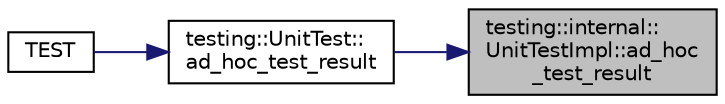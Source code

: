 digraph "testing::internal::UnitTestImpl::ad_hoc_test_result"
{
 // LATEX_PDF_SIZE
  bgcolor="transparent";
  edge [fontname="Helvetica",fontsize="10",labelfontname="Helvetica",labelfontsize="10"];
  node [fontname="Helvetica",fontsize="10",shape=record];
  rankdir="RL";
  Node1 [label="testing::internal::\lUnitTestImpl::ad_hoc\l_test_result",height=0.2,width=0.4,color="black", fillcolor="grey75", style="filled", fontcolor="black",tooltip=" "];
  Node1 -> Node2 [dir="back",color="midnightblue",fontsize="10",style="solid",fontname="Helvetica"];
  Node2 [label="testing::UnitTest::\lad_hoc_test_result",height=0.2,width=0.4,color="black",URL="$classtesting_1_1UnitTest.html#aa59dde4c3dc43a920ed142a27670686c",tooltip=" "];
  Node2 -> Node3 [dir="back",color="midnightblue",fontsize="10",style="solid",fontname="Helvetica"];
  Node3 [label="TEST",height=0.2,width=0.4,color="black",URL="$gtest__unittest_8cc.html#aa688cc7adfb48bafdc1a890304335571",tooltip=" "];
}
